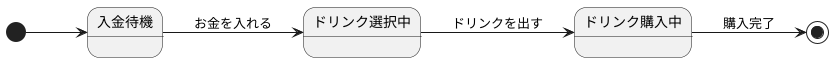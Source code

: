 @startuml
left to right direction
[*] --> 入金待機
入金待機--> ドリンク選択中: お金を入れる
ドリンク選択中--> ドリンク購入中: ドリンクを出す
ドリンク購入中--> [*] : 購入完了 
@enduml